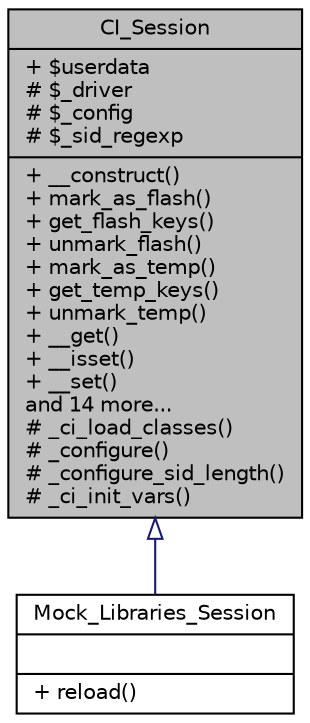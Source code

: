 digraph "CI_Session"
{
 // LATEX_PDF_SIZE
  edge [fontname="Helvetica",fontsize="10",labelfontname="Helvetica",labelfontsize="10"];
  node [fontname="Helvetica",fontsize="10",shape=record];
  Node0 [label="{CI_Session\n|+ $userdata\l# $_driver\l# $_config\l# $_sid_regexp\l|+ __construct()\l+ mark_as_flash()\l+ get_flash_keys()\l+ unmark_flash()\l+ mark_as_temp()\l+ get_temp_keys()\l+ unmark_temp()\l+ __get()\l+ __isset()\l+ __set()\land 14 more...\l# _ci_load_classes()\l# _configure()\l# _configure_sid_length()\l# _ci_init_vars()\l}",height=0.2,width=0.4,color="black", fillcolor="grey75", style="filled", fontcolor="black",tooltip=" "];
  Node0 -> Node1 [dir="back",color="midnightblue",fontsize="10",style="solid",arrowtail="onormal",fontname="Helvetica"];
  Node1 [label="{Mock_Libraries_Session\n||+ reload()\l}",height=0.2,width=0.4,color="black", fillcolor="white", style="filled",URL="$class_mock___libraries___session.html",tooltip=" "];
}
